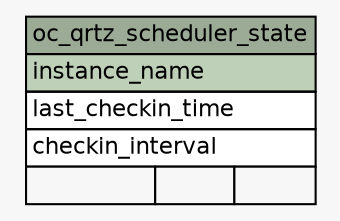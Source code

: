 // dot 2.28.0 on Windows Vista 6.0
// SchemaSpy rev 590
digraph "oc_qrtz_scheduler_state" {
  graph [
    rankdir="RL"
    bgcolor="#f7f7f7"
    nodesep="0.18"
    ranksep="0.46"
    fontname="Helvetica"
    fontsize="11"
  ];
  node [
    fontname="Helvetica"
    fontsize="11"
    shape="plaintext"
  ];
  edge [
    arrowsize="0.8"
  ];
  "oc_qrtz_scheduler_state" [
    label=<
    <TABLE BORDER="0" CELLBORDER="1" CELLSPACING="0" BGCOLOR="#ffffff">
      <TR><TD COLSPAN="3" BGCOLOR="#9bab96" ALIGN="CENTER">oc_qrtz_scheduler_state</TD></TR>
      <TR><TD PORT="instance_name" COLSPAN="3" BGCOLOR="#bed1b8" ALIGN="LEFT">instance_name</TD></TR>
      <TR><TD PORT="last_checkin_time" COLSPAN="3" ALIGN="LEFT">last_checkin_time</TD></TR>
      <TR><TD PORT="checkin_interval" COLSPAN="3" ALIGN="LEFT">checkin_interval</TD></TR>
      <TR><TD ALIGN="LEFT" BGCOLOR="#f7f7f7">  </TD><TD ALIGN="RIGHT" BGCOLOR="#f7f7f7">  </TD><TD ALIGN="RIGHT" BGCOLOR="#f7f7f7">  </TD></TR>
    </TABLE>>
    URL="tables/oc_qrtz_scheduler_state.html"
    tooltip="oc_qrtz_scheduler_state"
  ];
}
